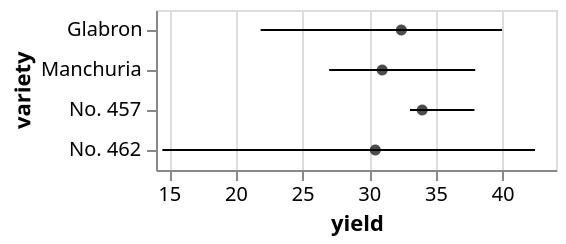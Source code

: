 {
  "$schema": "https://vega.github.io/schema/vega-lite/v6.json",
  "data": {
    "values": [
      {
        "yield_error": 7.5522,
        "yield_error2": -10.5522,
        "yield_center": 32.4,
        "variety": "Glabron"
      },
      {
        "yield_error": 6.9775,
        "yield_error2": -3.9775,
        "yield_center": 30.96667,
        "variety": "Manchuria"
      },
      {
        "yield_error": 3.9167,
        "yield_error2": -0.9167,
        "yield_center": 33.966665,
        "variety": "No. 457"
      },
      {
        "yield_error": 11.9732,
        "yield_error2": -15.9732,
        "yield_center": 30.45,
        "variety": "No. 462"
      }
    ]
  },
  "layer": [
    {
      "mark": "errorbar",
      "encoding": {
        "x": {
          "field": "yield_center",
          "type": "quantitative",
          "scale": {"zero": false},
          "title": "yield"
        },
        "xError": {"field": "yield_error"},
        "xError2": {"field": "yield_error2"},
        "y": {"field": "variety", "type": "ordinal"}
      }
    },
    {
      "mark": {
        "type": "point",
        "filled": true,
        "color": "black"
      },
      "encoding": {
        "x": {
          "field": "yield_center",
          "type": "quantitative"
        },
        "y": {"field": "variety", "type": "ordinal"}
      }
    }
  ]
}
